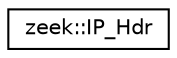 digraph "Graphical Class Hierarchy"
{
 // LATEX_PDF_SIZE
  edge [fontname="Helvetica",fontsize="10",labelfontname="Helvetica",labelfontsize="10"];
  node [fontname="Helvetica",fontsize="10",shape=record];
  rankdir="LR";
  Node0 [label="zeek::IP_Hdr",height=0.2,width=0.4,color="black", fillcolor="white", style="filled",URL="$d7/d06/classzeek_1_1IP__Hdr.html",tooltip=" "];
}
